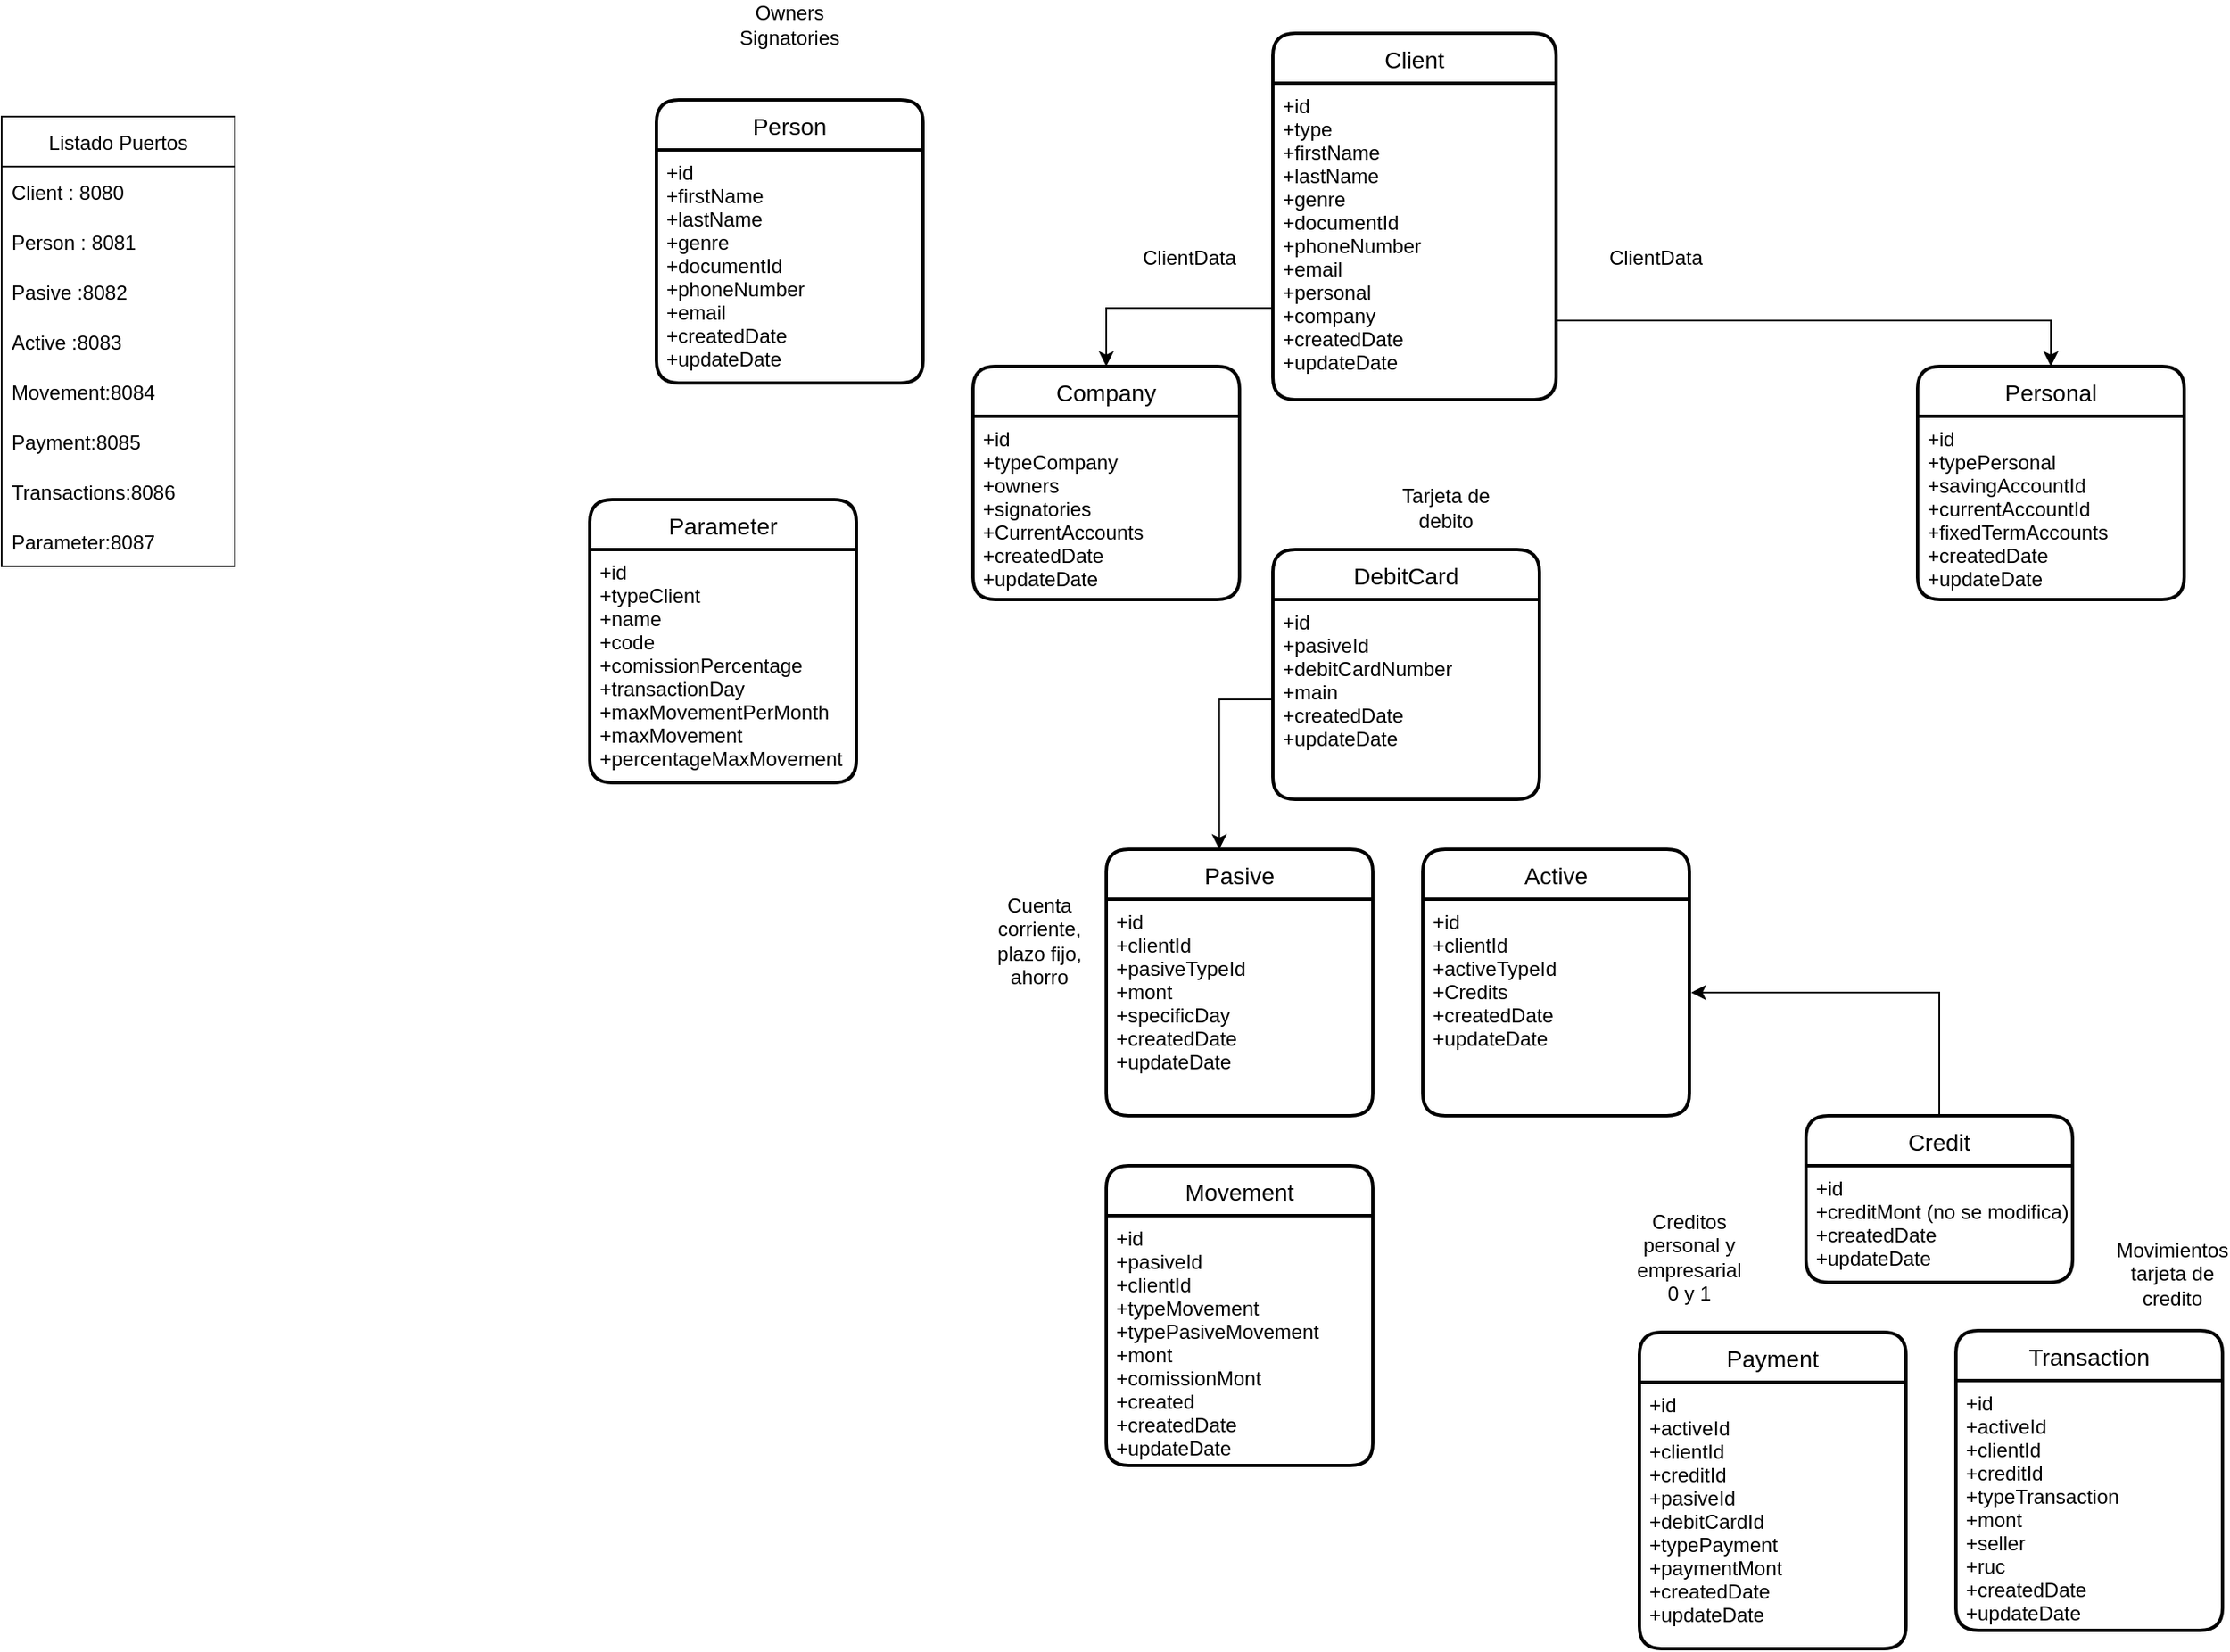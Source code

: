 <mxfile version="20.2.6" type="device" pages="2"><diagram id="omuaSJ0siyAIKUqH3UHu" name="Datos"><mxGraphModel dx="1935" dy="482" grid="1" gridSize="10" guides="1" tooltips="1" connect="1" arrows="1" fold="1" page="1" pageScale="1" pageWidth="827" pageHeight="1169" math="0" shadow="0"><root><mxCell id="0"/><mxCell id="1" parent="0"/><mxCell id="ndhe0c6cEdrRtykfHeMX-81" style="edgeStyle=orthogonalEdgeStyle;rounded=0;orthogonalLoop=1;jettySize=auto;html=1;exitX=0;exitY=0.75;exitDx=0;exitDy=0;entryX=0.5;entryY=0;entryDx=0;entryDy=0;" parent="1" source="ndhe0c6cEdrRtykfHeMX-49" target="ndhe0c6cEdrRtykfHeMX-76" edge="1"><mxGeometry relative="1" as="geometry"/></mxCell><mxCell id="ndhe0c6cEdrRtykfHeMX-49" value="Client" style="swimlane;childLayout=stackLayout;horizontal=1;startSize=30;horizontalStack=0;rounded=1;fontSize=14;fontStyle=0;strokeWidth=2;resizeParent=0;resizeLast=1;shadow=0;dashed=0;align=center;" parent="1" vertex="1"><mxGeometry x="280" y="210" width="170" height="220" as="geometry"/></mxCell><mxCell id="ndhe0c6cEdrRtykfHeMX-50" value="+id&#10;+type&#10;+firstName&#10;+lastName&#10;+genre&#10;+documentId&#10;+phoneNumber&#10;+email&#10;+personal&#10;+company&#10;+createdDate&#10;+updateDate&#10;" style="align=left;strokeColor=none;fillColor=none;spacingLeft=4;fontSize=12;verticalAlign=top;resizable=0;rotatable=0;part=1;" parent="ndhe0c6cEdrRtykfHeMX-49" vertex="1"><mxGeometry y="30" width="170" height="190" as="geometry"/></mxCell><mxCell id="-ac5fcYnfzVn6MVyRu91-4" style="edgeStyle=orthogonalEdgeStyle;rounded=0;orthogonalLoop=1;jettySize=auto;html=1;exitX=0.5;exitY=0;exitDx=0;exitDy=0;entryX=1.006;entryY=0.431;entryDx=0;entryDy=0;entryPerimeter=0;" parent="1" source="ndhe0c6cEdrRtykfHeMX-58" target="ndhe0c6cEdrRtykfHeMX-66" edge="1"><mxGeometry relative="1" as="geometry"/></mxCell><mxCell id="ndhe0c6cEdrRtykfHeMX-58" value="Credit" style="swimlane;childLayout=stackLayout;horizontal=1;startSize=30;horizontalStack=0;rounded=1;fontSize=14;fontStyle=0;strokeWidth=2;resizeParent=0;resizeLast=1;shadow=0;dashed=0;align=center;" parent="1" vertex="1"><mxGeometry x="600" y="860" width="160" height="100" as="geometry"/></mxCell><mxCell id="ndhe0c6cEdrRtykfHeMX-59" value="+id&#10;+creditMont (no se modifica)&#10;+createdDate&#10;+updateDate" style="align=left;strokeColor=none;fillColor=none;spacingLeft=4;fontSize=12;verticalAlign=top;resizable=0;rotatable=0;part=1;" parent="ndhe0c6cEdrRtykfHeMX-58" vertex="1"><mxGeometry y="30" width="160" height="70" as="geometry"/></mxCell><mxCell id="ndhe0c6cEdrRtykfHeMX-65" value="Active" style="swimlane;childLayout=stackLayout;horizontal=1;startSize=30;horizontalStack=0;rounded=1;fontSize=14;fontStyle=0;strokeWidth=2;resizeParent=0;resizeLast=1;shadow=0;dashed=0;align=center;fillColor=#FFFFFF;" parent="1" vertex="1"><mxGeometry x="370" y="700" width="160" height="160" as="geometry"/></mxCell><mxCell id="ndhe0c6cEdrRtykfHeMX-66" value="+id&#10;+clientId&#10;+activeTypeId&#10;+Credits&#10;+createdDate&#10;+updateDate&#10;" style="align=left;strokeColor=none;fillColor=none;spacingLeft=4;fontSize=12;verticalAlign=top;resizable=0;rotatable=0;part=1;" parent="ndhe0c6cEdrRtykfHeMX-65" vertex="1"><mxGeometry y="30" width="160" height="130" as="geometry"/></mxCell><mxCell id="ndhe0c6cEdrRtykfHeMX-69" value="Pasive" style="swimlane;childLayout=stackLayout;horizontal=1;startSize=30;horizontalStack=0;rounded=1;fontSize=14;fontStyle=0;strokeWidth=2;resizeParent=0;resizeLast=1;shadow=0;dashed=0;align=center;fillColor=#FFFFFF;" parent="1" vertex="1"><mxGeometry x="180" y="700" width="160" height="160" as="geometry"/></mxCell><mxCell id="ndhe0c6cEdrRtykfHeMX-70" value="+id&#10;+clientId&#10;+pasiveTypeId&#10;+mont&#10;+specificDay&#10;+createdDate&#10;+updateDate&#10;" style="align=left;strokeColor=none;fillColor=none;spacingLeft=4;fontSize=12;verticalAlign=top;resizable=0;rotatable=0;part=1;" parent="ndhe0c6cEdrRtykfHeMX-69" vertex="1"><mxGeometry y="30" width="160" height="130" as="geometry"/></mxCell><mxCell id="ndhe0c6cEdrRtykfHeMX-71" value="Movement" style="swimlane;childLayout=stackLayout;horizontal=1;startSize=30;horizontalStack=0;rounded=1;fontSize=14;fontStyle=0;strokeWidth=2;resizeParent=0;resizeLast=1;shadow=0;dashed=0;align=center;fillColor=#FFFFFF;" parent="1" vertex="1"><mxGeometry x="180" y="890" width="160" height="180" as="geometry"/></mxCell><mxCell id="ndhe0c6cEdrRtykfHeMX-72" value="+id&#10;+pasiveId&#10;+clientId&#10;+typeMovement&#10;+typePasiveMovement&#10;+mont&#10;+comissionMont&#10;+created&#10;+createdDate&#10;+updateDate" style="align=left;strokeColor=none;fillColor=none;spacingLeft=4;fontSize=12;verticalAlign=top;resizable=0;rotatable=0;part=1;" parent="ndhe0c6cEdrRtykfHeMX-71" vertex="1"><mxGeometry y="30" width="160" height="150" as="geometry"/></mxCell><mxCell id="ndhe0c6cEdrRtykfHeMX-76" value="Company" style="swimlane;childLayout=stackLayout;horizontal=1;startSize=30;horizontalStack=0;rounded=1;fontSize=14;fontStyle=0;strokeWidth=2;resizeParent=0;resizeLast=1;shadow=0;dashed=0;align=center;fillColor=#FFFFFF;" parent="1" vertex="1"><mxGeometry x="100" y="410" width="160" height="140" as="geometry"/></mxCell><mxCell id="ndhe0c6cEdrRtykfHeMX-77" value="+id&#10;+typeCompany&#10;+owners&#10;+signatories&#10;+CurrentAccounts&#10;+createdDate&#10;+updateDate" style="align=left;strokeColor=none;fillColor=none;spacingLeft=4;fontSize=12;verticalAlign=top;resizable=0;rotatable=0;part=1;" parent="ndhe0c6cEdrRtykfHeMX-76" vertex="1"><mxGeometry y="30" width="160" height="110" as="geometry"/></mxCell><mxCell id="ndhe0c6cEdrRtykfHeMX-78" value="Personal" style="swimlane;childLayout=stackLayout;horizontal=1;startSize=30;horizontalStack=0;rounded=1;fontSize=14;fontStyle=0;strokeWidth=2;resizeParent=0;resizeLast=1;shadow=0;dashed=0;align=center;fillColor=#FFFFFF;" parent="1" vertex="1"><mxGeometry x="667" y="410" width="160" height="140" as="geometry"/></mxCell><mxCell id="ndhe0c6cEdrRtykfHeMX-79" value="+id&#10;+typePersonal&#10;+savingAccountId&#10;+currentAccountId&#10;+fixedTermAccounts&#10;+createdDate&#10;+updateDate" style="align=left;strokeColor=none;fillColor=none;spacingLeft=4;fontSize=12;verticalAlign=top;resizable=0;rotatable=0;part=1;" parent="ndhe0c6cEdrRtykfHeMX-78" vertex="1"><mxGeometry y="30" width="160" height="110" as="geometry"/></mxCell><mxCell id="ndhe0c6cEdrRtykfHeMX-82" style="edgeStyle=orthogonalEdgeStyle;rounded=0;orthogonalLoop=1;jettySize=auto;html=1;exitX=1;exitY=0.75;exitDx=0;exitDy=0;entryX=0.5;entryY=0;entryDx=0;entryDy=0;" parent="1" source="ndhe0c6cEdrRtykfHeMX-50" target="ndhe0c6cEdrRtykfHeMX-78" edge="1"><mxGeometry relative="1" as="geometry"/></mxCell><mxCell id="ndhe0c6cEdrRtykfHeMX-83" value="Transaction" style="swimlane;childLayout=stackLayout;horizontal=1;startSize=30;horizontalStack=0;rounded=1;fontSize=14;fontStyle=0;strokeWidth=2;resizeParent=0;resizeLast=1;shadow=0;dashed=0;align=center;fillColor=#FFFFFF;" parent="1" vertex="1"><mxGeometry x="690" y="989" width="160" height="180" as="geometry"/></mxCell><mxCell id="ndhe0c6cEdrRtykfHeMX-84" value="+id&#10;+activeId&#10;+clientId&#10;+creditId&#10;+typeTransaction&#10;+mont&#10;+seller&#10;+ruc&#10;+createdDate&#10;+updateDate" style="align=left;strokeColor=none;fillColor=none;spacingLeft=4;fontSize=12;verticalAlign=top;resizable=0;rotatable=0;part=1;" parent="ndhe0c6cEdrRtykfHeMX-83" vertex="1"><mxGeometry y="30" width="160" height="150" as="geometry"/></mxCell><mxCell id="ndhe0c6cEdrRtykfHeMX-87" value="Person" style="swimlane;childLayout=stackLayout;horizontal=1;startSize=30;horizontalStack=0;rounded=1;fontSize=14;fontStyle=0;strokeWidth=2;resizeParent=0;resizeLast=1;shadow=0;dashed=0;align=center;fillColor=#FFFFFF;" parent="1" vertex="1"><mxGeometry x="-90" y="250" width="160" height="170" as="geometry"/></mxCell><mxCell id="ndhe0c6cEdrRtykfHeMX-88" value="+id&#10;+firstName&#10;+lastName&#10;+genre&#10;+documentId&#10;+phoneNumber&#10;+email&#10;+createdDate&#10;+updateDate" style="align=left;strokeColor=none;fillColor=none;spacingLeft=4;fontSize=12;verticalAlign=top;resizable=0;rotatable=0;part=1;" parent="ndhe0c6cEdrRtykfHeMX-87" vertex="1"><mxGeometry y="30" width="160" height="140" as="geometry"/></mxCell><mxCell id="ndhe0c6cEdrRtykfHeMX-90" value="Owners&lt;br&gt;Signatories" style="text;html=1;strokeColor=none;fillColor=none;align=center;verticalAlign=middle;whiteSpace=wrap;rounded=0;" parent="1" vertex="1"><mxGeometry x="-40" y="190" width="60" height="30" as="geometry"/></mxCell><mxCell id="RB3iRes-eeQbGvqpvh_d-6" value="Payment" style="swimlane;childLayout=stackLayout;horizontal=1;startSize=30;horizontalStack=0;rounded=1;fontSize=14;fontStyle=0;strokeWidth=2;resizeParent=0;resizeLast=1;shadow=0;dashed=0;align=center;" parent="1" vertex="1"><mxGeometry x="500" y="990" width="160" height="190" as="geometry"/></mxCell><mxCell id="RB3iRes-eeQbGvqpvh_d-7" value="+id&#10;+activeId&#10;+clientId&#10;+creditId&#10;+pasiveId&#10;+debitCardId&#10;+typePayment&#10;+paymentMont&#10;+createdDate&#10;+updateDate" style="align=left;strokeColor=none;fillColor=none;spacingLeft=4;fontSize=12;verticalAlign=top;resizable=0;rotatable=0;part=1;" parent="RB3iRes-eeQbGvqpvh_d-6" vertex="1"><mxGeometry y="30" width="160" height="160" as="geometry"/></mxCell><mxCell id="-ac5fcYnfzVn6MVyRu91-7" value="Parameter" style="swimlane;childLayout=stackLayout;horizontal=1;startSize=30;horizontalStack=0;rounded=1;fontSize=14;fontStyle=0;strokeWidth=2;resizeParent=0;resizeLast=1;shadow=0;dashed=0;align=center;fillColor=#FFFFFF;" parent="1" vertex="1"><mxGeometry x="-130" y="490" width="160" height="170" as="geometry"/></mxCell><mxCell id="-ac5fcYnfzVn6MVyRu91-8" value="+id&#10;+typeClient&#10;+name&#10;+code&#10;+comissionPercentage&#10;+transactionDay&#10;+maxMovementPerMonth&#10;+maxMovement&#10;+percentageMaxMovement" style="align=left;strokeColor=none;fillColor=none;spacingLeft=4;fontSize=12;verticalAlign=top;resizable=0;rotatable=0;part=1;" parent="-ac5fcYnfzVn6MVyRu91-7" vertex="1"><mxGeometry y="30" width="160" height="140" as="geometry"/></mxCell><mxCell id="-ac5fcYnfzVn6MVyRu91-11" value="Listado Puertos" style="swimlane;fontStyle=0;childLayout=stackLayout;horizontal=1;startSize=30;horizontalStack=0;resizeParent=1;resizeParentMax=0;resizeLast=0;collapsible=1;marginBottom=0;fillColor=#FFFFFF;" parent="1" vertex="1"><mxGeometry x="-483" y="260" width="140" height="270" as="geometry"/></mxCell><mxCell id="-ac5fcYnfzVn6MVyRu91-12" value="Client : 8080" style="text;strokeColor=none;fillColor=none;align=left;verticalAlign=middle;spacingLeft=4;spacingRight=4;overflow=hidden;points=[[0,0.5],[1,0.5]];portConstraint=eastwest;rotatable=0;" parent="-ac5fcYnfzVn6MVyRu91-11" vertex="1"><mxGeometry y="30" width="140" height="30" as="geometry"/></mxCell><mxCell id="-ac5fcYnfzVn6MVyRu91-13" value="Person : 8081" style="text;strokeColor=none;fillColor=none;align=left;verticalAlign=middle;spacingLeft=4;spacingRight=4;overflow=hidden;points=[[0,0.5],[1,0.5]];portConstraint=eastwest;rotatable=0;" parent="-ac5fcYnfzVn6MVyRu91-11" vertex="1"><mxGeometry y="60" width="140" height="30" as="geometry"/></mxCell><mxCell id="-ac5fcYnfzVn6MVyRu91-14" value="Pasive :8082" style="text;strokeColor=none;fillColor=none;align=left;verticalAlign=middle;spacingLeft=4;spacingRight=4;overflow=hidden;points=[[0,0.5],[1,0.5]];portConstraint=eastwest;rotatable=0;" parent="-ac5fcYnfzVn6MVyRu91-11" vertex="1"><mxGeometry y="90" width="140" height="30" as="geometry"/></mxCell><mxCell id="-ac5fcYnfzVn6MVyRu91-15" value="Active :8083" style="text;strokeColor=none;fillColor=none;align=left;verticalAlign=middle;spacingLeft=4;spacingRight=4;overflow=hidden;points=[[0,0.5],[1,0.5]];portConstraint=eastwest;rotatable=0;" parent="-ac5fcYnfzVn6MVyRu91-11" vertex="1"><mxGeometry y="120" width="140" height="30" as="geometry"/></mxCell><mxCell id="-ac5fcYnfzVn6MVyRu91-17" value="Movement:8084" style="text;strokeColor=none;fillColor=none;align=left;verticalAlign=middle;spacingLeft=4;spacingRight=4;overflow=hidden;points=[[0,0.5],[1,0.5]];portConstraint=eastwest;rotatable=0;" parent="-ac5fcYnfzVn6MVyRu91-11" vertex="1"><mxGeometry y="150" width="140" height="30" as="geometry"/></mxCell><mxCell id="-ac5fcYnfzVn6MVyRu91-18" value="Payment:8085" style="text;strokeColor=none;fillColor=none;align=left;verticalAlign=middle;spacingLeft=4;spacingRight=4;overflow=hidden;points=[[0,0.5],[1,0.5]];portConstraint=eastwest;rotatable=0;" parent="-ac5fcYnfzVn6MVyRu91-11" vertex="1"><mxGeometry y="180" width="140" height="30" as="geometry"/></mxCell><mxCell id="-ac5fcYnfzVn6MVyRu91-19" value="Transactions:8086" style="text;strokeColor=none;fillColor=none;align=left;verticalAlign=middle;spacingLeft=4;spacingRight=4;overflow=hidden;points=[[0,0.5],[1,0.5]];portConstraint=eastwest;rotatable=0;" parent="-ac5fcYnfzVn6MVyRu91-11" vertex="1"><mxGeometry y="210" width="140" height="30" as="geometry"/></mxCell><mxCell id="-ac5fcYnfzVn6MVyRu91-20" value="Parameter:8087" style="text;strokeColor=none;fillColor=none;align=left;verticalAlign=middle;spacingLeft=4;spacingRight=4;overflow=hidden;points=[[0,0.5],[1,0.5]];portConstraint=eastwest;rotatable=0;" parent="-ac5fcYnfzVn6MVyRu91-11" vertex="1"><mxGeometry y="240" width="140" height="30" as="geometry"/></mxCell><mxCell id="cTvkO-yKQ_7w3FQSoPBx-1" value="ClientData" style="text;html=1;strokeColor=none;fillColor=none;align=center;verticalAlign=middle;whiteSpace=wrap;rounded=0;" parent="1" vertex="1"><mxGeometry x="200" y="330" width="60" height="30" as="geometry"/></mxCell><mxCell id="cTvkO-yKQ_7w3FQSoPBx-2" value="ClientData" style="text;html=1;strokeColor=none;fillColor=none;align=center;verticalAlign=middle;whiteSpace=wrap;rounded=0;" parent="1" vertex="1"><mxGeometry x="480" y="330" width="60" height="30" as="geometry"/></mxCell><mxCell id="4ToCrcBA6AvEk_0fzsOA-1" value="Tarjeta de debito" style="text;html=1;strokeColor=none;fillColor=none;align=center;verticalAlign=middle;whiteSpace=wrap;rounded=0;" parent="1" vertex="1"><mxGeometry x="353.5" y="480" width="60" height="30" as="geometry"/></mxCell><mxCell id="4ToCrcBA6AvEk_0fzsOA-2" value="Cuenta corriente, plazo fijo, ahorro" style="text;html=1;strokeColor=none;fillColor=none;align=center;verticalAlign=middle;whiteSpace=wrap;rounded=0;" parent="1" vertex="1"><mxGeometry x="110" y="740" width="60" height="30" as="geometry"/></mxCell><mxCell id="4ToCrcBA6AvEk_0fzsOA-3" value="DebitCard" style="swimlane;childLayout=stackLayout;horizontal=1;startSize=30;horizontalStack=0;rounded=1;fontSize=14;fontStyle=0;strokeWidth=2;resizeParent=0;resizeLast=1;shadow=0;dashed=0;align=center;fillColor=#FFFFFF;" parent="1" vertex="1"><mxGeometry x="280" y="520" width="160" height="150" as="geometry"/></mxCell><mxCell id="4ToCrcBA6AvEk_0fzsOA-4" value="+id&#10;+pasiveId&#10;+debitCardNumber&#10;+main&#10;+createdDate&#10;+updateDate" style="align=left;strokeColor=none;fillColor=none;spacingLeft=4;fontSize=12;verticalAlign=top;resizable=0;rotatable=0;part=1;" parent="4ToCrcBA6AvEk_0fzsOA-3" vertex="1"><mxGeometry y="30" width="160" height="120" as="geometry"/></mxCell><mxCell id="4ToCrcBA6AvEk_0fzsOA-5" style="edgeStyle=orthogonalEdgeStyle;rounded=0;orthogonalLoop=1;jettySize=auto;html=1;exitX=0;exitY=0.5;exitDx=0;exitDy=0;entryX=0.424;entryY=0;entryDx=0;entryDy=0;entryPerimeter=0;" parent="1" source="4ToCrcBA6AvEk_0fzsOA-4" target="ndhe0c6cEdrRtykfHeMX-69" edge="1"><mxGeometry relative="1" as="geometry"/></mxCell><mxCell id="4ToCrcBA6AvEk_0fzsOA-6" value="Creditos personal y empresarial 0 y 1" style="text;html=1;strokeColor=none;fillColor=none;align=center;verticalAlign=middle;whiteSpace=wrap;rounded=0;" parent="1" vertex="1"><mxGeometry x="500" y="930" width="60" height="30" as="geometry"/></mxCell><mxCell id="4ToCrcBA6AvEk_0fzsOA-8" value="Movimientos tarjeta de credito" style="text;html=1;strokeColor=none;fillColor=none;align=center;verticalAlign=middle;whiteSpace=wrap;rounded=0;" parent="1" vertex="1"><mxGeometry x="790" y="940" width="60" height="30" as="geometry"/></mxCell></root></mxGraphModel></diagram><diagram id="xKzj6Unur2LNxh3618Fb" name="Microservicios"><mxGraphModel dx="1705" dy="1911" grid="1" gridSize="10" guides="1" tooltips="1" connect="1" arrows="1" fold="1" page="1" pageScale="1" pageWidth="827" pageHeight="1169" math="0" shadow="0"><root><mxCell id="0"/><mxCell id="1" parent="0"/><mxCell id="anWezoIh6QLSYMVZtJLm-1" value="Github" style="ellipse;shape=cloud;whiteSpace=wrap;html=1;" vertex="1" parent="1"><mxGeometry x="224" y="435" width="120" height="80" as="geometry"/></mxCell><mxCell id="anWezoIh6QLSYMVZtJLm-2" value=".yml" style="text;html=1;strokeColor=none;fillColor=none;align=center;verticalAlign=middle;whiteSpace=wrap;rounded=0;" vertex="1" parent="1"><mxGeometry x="160" y="460" width="60" height="30" as="geometry"/></mxCell><mxCell id="RCsb7pNOo44VtZwaeQGA-13" style="edgeStyle=orthogonalEdgeStyle;rounded=0;orthogonalLoop=1;jettySize=auto;html=1;exitX=0.5;exitY=1;exitDx=0;exitDy=0;" edge="1" parent="1" source="anWezoIh6QLSYMVZtJLm-3" target="anWezoIh6QLSYMVZtJLm-1"><mxGeometry relative="1" as="geometry"/></mxCell><mxCell id="anWezoIh6QLSYMVZtJLm-3" value="Config Server" style="rounded=0;whiteSpace=wrap;html=1;" vertex="1" parent="1"><mxGeometry x="224" y="340" width="120" height="60" as="geometry"/></mxCell><mxCell id="RCsb7pNOo44VtZwaeQGA-25" style="edgeStyle=orthogonalEdgeStyle;rounded=0;orthogonalLoop=1;jettySize=auto;html=1;entryX=0;entryY=0.5;entryDx=0;entryDy=0;" edge="1" parent="1" source="anWezoIh6QLSYMVZtJLm-4" target="anWezoIh6QLSYMVZtJLm-3"><mxGeometry relative="1" as="geometry"/></mxCell><mxCell id="anWezoIh6QLSYMVZtJLm-4" value="eureka-server" style="rounded=0;whiteSpace=wrap;html=1;" vertex="1" parent="1"><mxGeometry x="120" y="160" width="120" height="60" as="geometry"/></mxCell><mxCell id="RCsb7pNOo44VtZwaeQGA-26" style="edgeStyle=orthogonalEdgeStyle;rounded=0;orthogonalLoop=1;jettySize=auto;html=1;entryX=0;entryY=0.5;entryDx=0;entryDy=0;" edge="1" parent="1" source="anWezoIh6QLSYMVZtJLm-5" target="anWezoIh6QLSYMVZtJLm-3"><mxGeometry relative="1" as="geometry"><Array as="points"><mxPoint x="80" y="30"/><mxPoint x="80" y="370"/></Array></mxGeometry></mxCell><mxCell id="RCsb7pNOo44VtZwaeQGA-34" style="edgeStyle=orthogonalEdgeStyle;rounded=0;orthogonalLoop=1;jettySize=auto;html=1;exitX=1;exitY=0.5;exitDx=0;exitDy=0;entryX=0;entryY=0.25;entryDx=0;entryDy=0;" edge="1" parent="1" source="anWezoIh6QLSYMVZtJLm-5" target="RCsb7pNOo44VtZwaeQGA-31"><mxGeometry relative="1" as="geometry"/></mxCell><mxCell id="anWezoIh6QLSYMVZtJLm-5" value="api-gateway" style="rounded=0;whiteSpace=wrap;html=1;" vertex="1" parent="1"><mxGeometry x="120" width="120" height="60" as="geometry"/></mxCell><mxCell id="anWezoIh6QLSYMVZtJLm-6" value="Person" style="rounded=0;whiteSpace=wrap;html=1;" vertex="1" parent="1"><mxGeometry x="520" y="-70" width="120" height="60" as="geometry"/></mxCell><mxCell id="anWezoIh6QLSYMVZtJLm-7" value="Client" style="rounded=0;whiteSpace=wrap;html=1;" vertex="1" parent="1"><mxGeometry x="520" width="120" height="60" as="geometry"/></mxCell><mxCell id="anWezoIh6QLSYMVZtJLm-8" value="Active" style="rounded=0;whiteSpace=wrap;html=1;" vertex="1" parent="1"><mxGeometry x="520" y="70" width="120" height="60" as="geometry"/></mxCell><mxCell id="anWezoIh6QLSYMVZtJLm-9" value="Pasive" style="rounded=0;whiteSpace=wrap;html=1;" vertex="1" parent="1"><mxGeometry x="520" y="140" width="120" height="60" as="geometry"/></mxCell><mxCell id="anWezoIh6QLSYMVZtJLm-10" value="Movement" style="rounded=0;whiteSpace=wrap;html=1;" vertex="1" parent="1"><mxGeometry x="520" y="210" width="120" height="60" as="geometry"/></mxCell><mxCell id="D-RM-YIr0pD2r-Ag6NJV-1" value="Parameter" style="rounded=0;whiteSpace=wrap;html=1;" vertex="1" parent="1"><mxGeometry x="520" y="280" width="120" height="60" as="geometry"/></mxCell><mxCell id="D-RM-YIr0pD2r-Ag6NJV-2" value="Payment" style="rounded=0;whiteSpace=wrap;html=1;" vertex="1" parent="1"><mxGeometry x="520" y="350" width="120" height="60" as="geometry"/></mxCell><mxCell id="D-RM-YIr0pD2r-Ag6NJV-3" value="Transaction" style="rounded=0;whiteSpace=wrap;html=1;" vertex="1" parent="1"><mxGeometry x="520" y="420" width="120" height="60" as="geometry"/></mxCell><mxCell id="D-RM-YIr0pD2r-Ag6NJV-4" value="DebitCard" style="rounded=0;whiteSpace=wrap;html=1;" vertex="1" parent="1"><mxGeometry x="520" y="490" width="120" height="60" as="geometry"/></mxCell><mxCell id="RCsb7pNOo44VtZwaeQGA-1" value="Report" style="rounded=0;whiteSpace=wrap;html=1;" vertex="1" parent="1"><mxGeometry x="520" y="560" width="120" height="60" as="geometry"/></mxCell><mxCell id="RCsb7pNOo44VtZwaeQGA-2" value="MongoDB" style="ellipse;whiteSpace=wrap;html=1;" vertex="1" parent="1"><mxGeometry x="720" y="210" width="120" height="80" as="geometry"/></mxCell><mxCell id="RCsb7pNOo44VtZwaeQGA-32" style="edgeStyle=orthogonalEdgeStyle;rounded=0;orthogonalLoop=1;jettySize=auto;html=1;exitX=1;exitY=0.5;exitDx=0;exitDy=0;entryX=0.5;entryY=0;entryDx=0;entryDy=0;" edge="1" parent="1" source="RCsb7pNOo44VtZwaeQGA-31" target="RCsb7pNOo44VtZwaeQGA-2"><mxGeometry relative="1" as="geometry"/></mxCell><mxCell id="RCsb7pNOo44VtZwaeQGA-33" style="edgeStyle=orthogonalEdgeStyle;rounded=0;orthogonalLoop=1;jettySize=auto;html=1;exitX=0;exitY=0.5;exitDx=0;exitDy=0;entryX=0.5;entryY=0;entryDx=0;entryDy=0;" edge="1" parent="1" source="RCsb7pNOo44VtZwaeQGA-31" target="anWezoIh6QLSYMVZtJLm-3"><mxGeometry relative="1" as="geometry"/></mxCell><mxCell id="RCsb7pNOo44VtZwaeQGA-35" style="edgeStyle=orthogonalEdgeStyle;rounded=0;orthogonalLoop=1;jettySize=auto;html=1;exitX=0;exitY=0.5;exitDx=0;exitDy=0;entryX=1;entryY=0.5;entryDx=0;entryDy=0;" edge="1" parent="1" source="RCsb7pNOo44VtZwaeQGA-31" target="anWezoIh6QLSYMVZtJLm-4"><mxGeometry relative="1" as="geometry"/></mxCell><mxCell id="RCsb7pNOo44VtZwaeQGA-31" value="" style="rounded=0;whiteSpace=wrap;html=1;fillColor=none;" vertex="1" parent="1"><mxGeometry x="460" y="-180" width="230" height="820" as="geometry"/></mxCell><mxCell id="RCsb7pNOo44VtZwaeQGA-36" value="Microservicios" style="text;html=1;strokeColor=none;fillColor=none;align=center;verticalAlign=middle;whiteSpace=wrap;rounded=0;" vertex="1" parent="1"><mxGeometry x="540" y="-140" width="60" height="30" as="geometry"/></mxCell></root></mxGraphModel></diagram></mxfile>